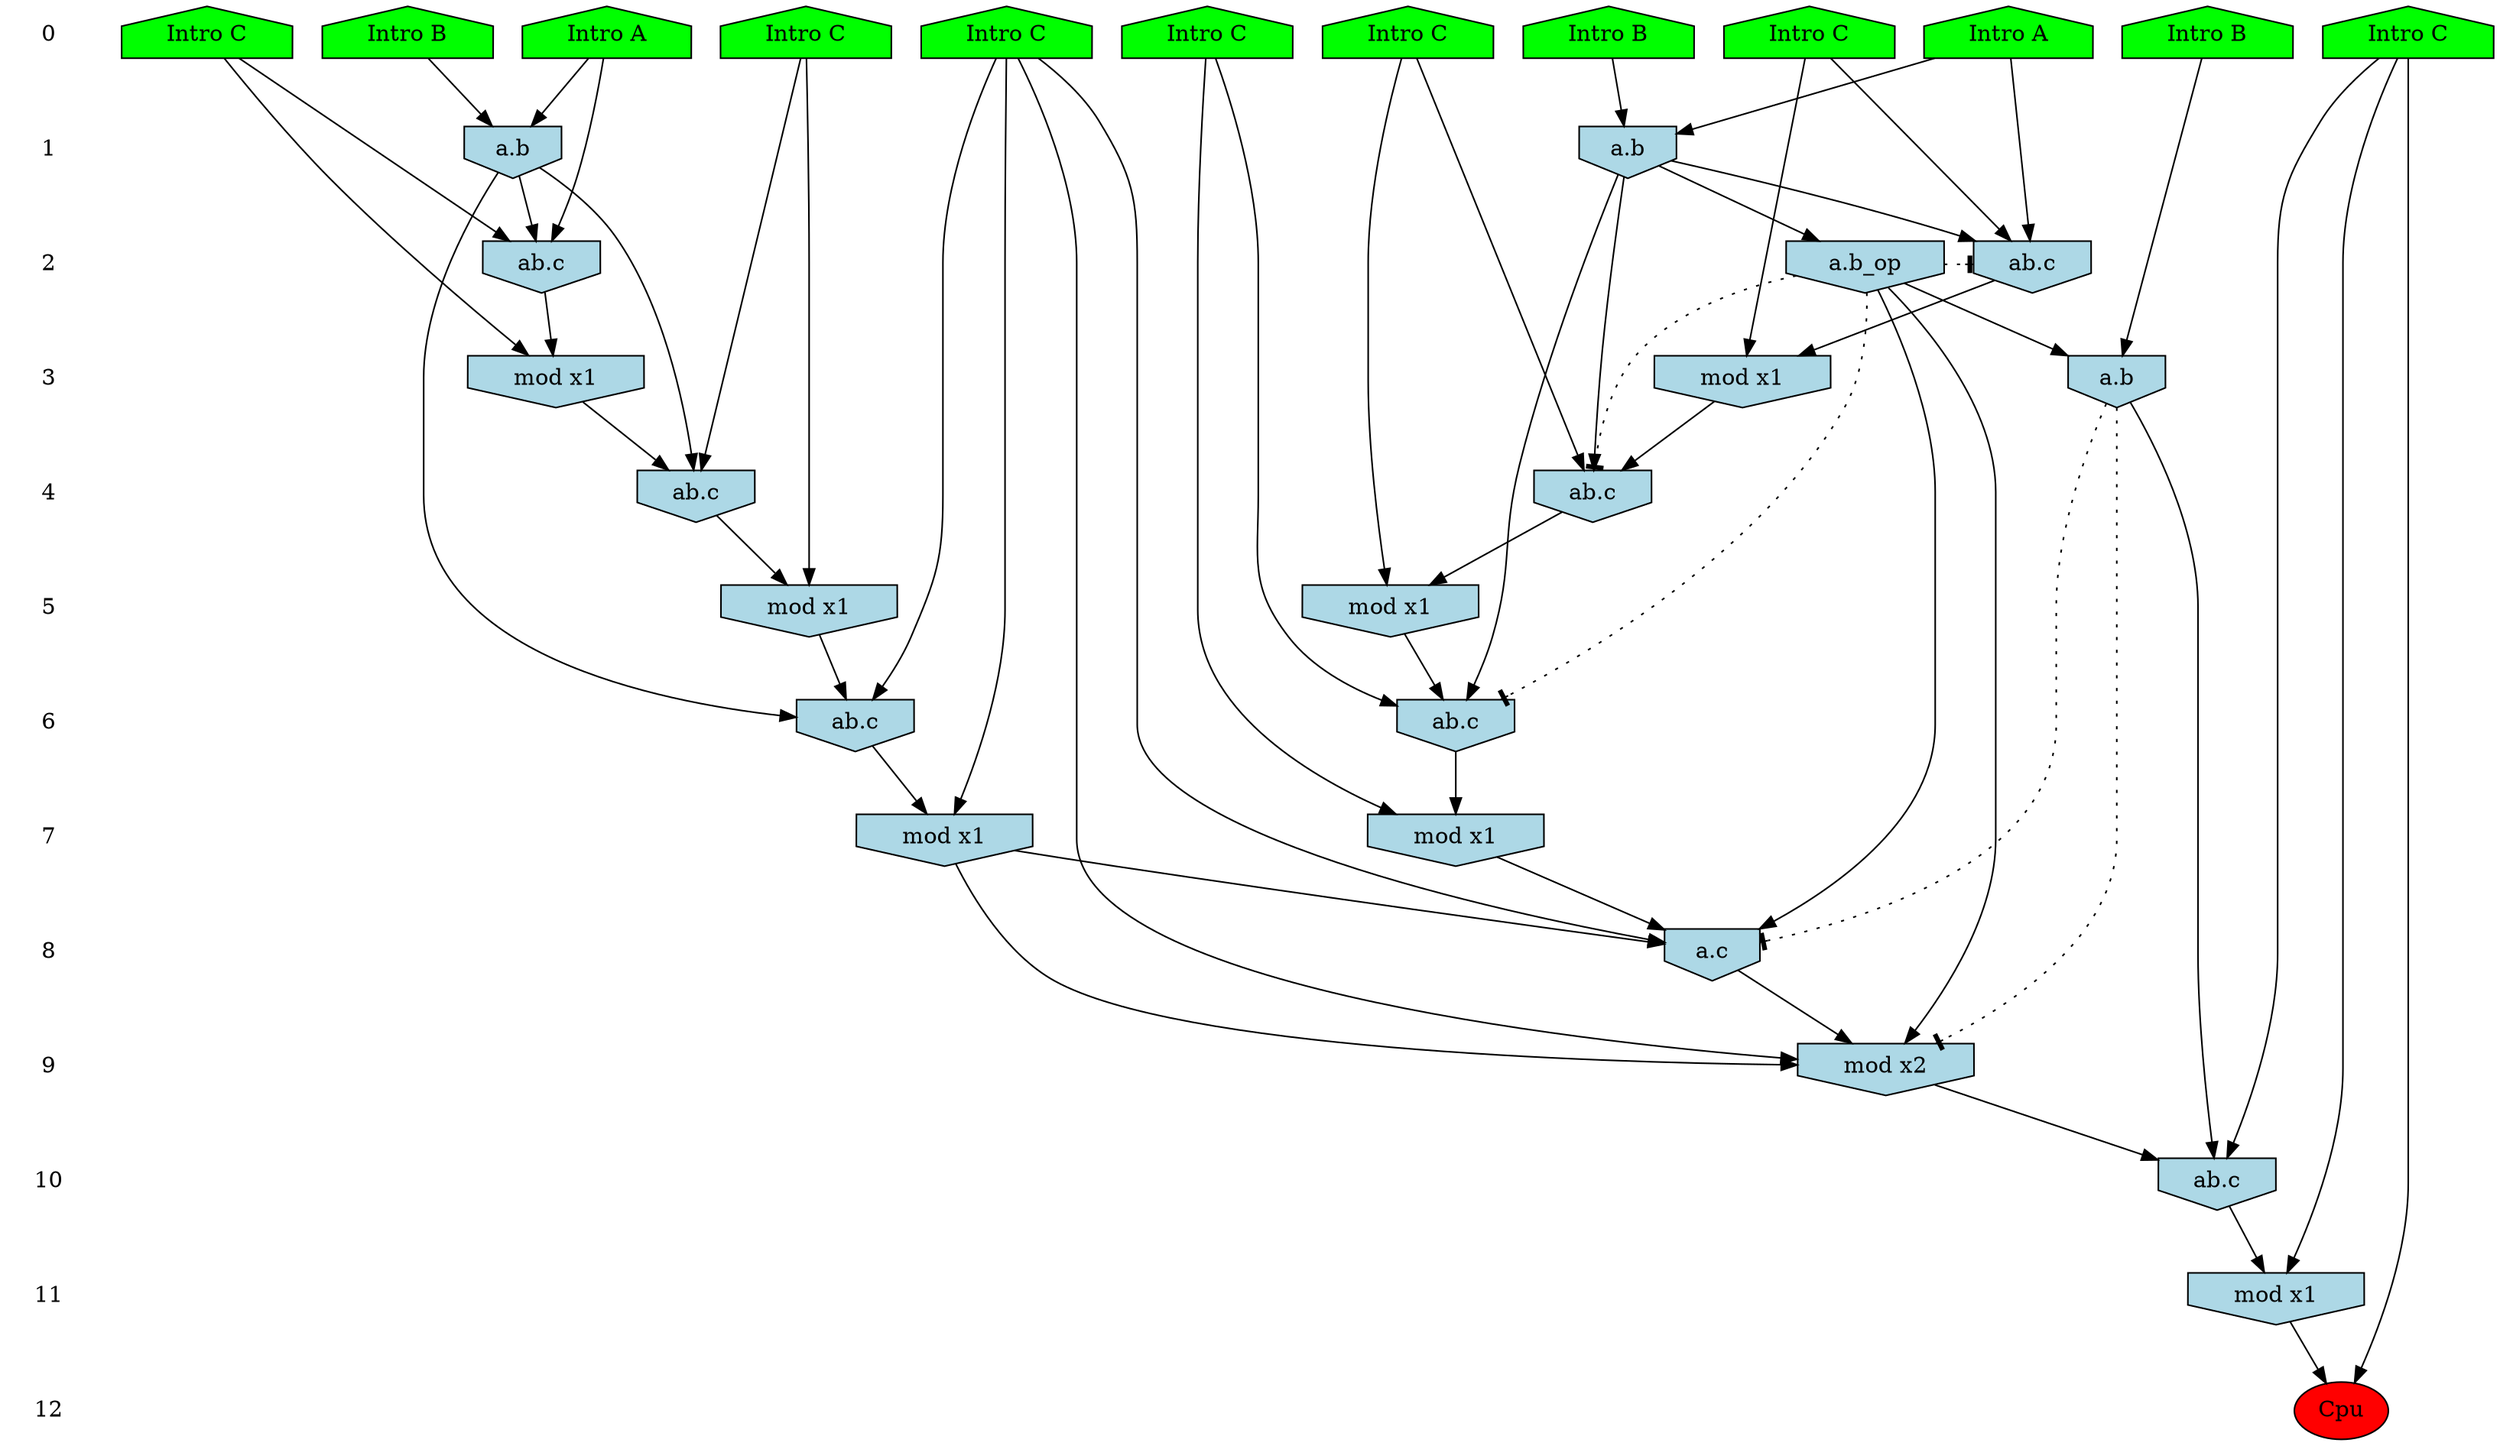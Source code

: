 /* Compression of 1 causal flows obtained in average at 1.670738E+01 t.u */
/* Compressed causal flows were: [2881] */
digraph G{
 ranksep=.5 ; 
{ rank = same ; "0" [shape=plaintext] ; node_1 [label ="Intro B", shape=house, style=filled, fillcolor=green] ;
node_2 [label ="Intro A", shape=house, style=filled, fillcolor=green] ;
node_3 [label ="Intro B", shape=house, style=filled, fillcolor=green] ;
node_4 [label ="Intro A", shape=house, style=filled, fillcolor=green] ;
node_5 [label ="Intro B", shape=house, style=filled, fillcolor=green] ;
node_6 [label ="Intro C", shape=house, style=filled, fillcolor=green] ;
node_7 [label ="Intro C", shape=house, style=filled, fillcolor=green] ;
node_8 [label ="Intro C", shape=house, style=filled, fillcolor=green] ;
node_9 [label ="Intro C", shape=house, style=filled, fillcolor=green] ;
node_10 [label ="Intro C", shape=house, style=filled, fillcolor=green] ;
node_11 [label ="Intro C", shape=house, style=filled, fillcolor=green] ;
node_12 [label ="Intro C", shape=house, style=filled, fillcolor=green] ;
}
{ rank = same ; "1" [shape=plaintext] ; node_13 [label="a.b", shape=invhouse, style=filled, fillcolor = lightblue] ;
node_15 [label="a.b", shape=invhouse, style=filled, fillcolor = lightblue] ;
}
{ rank = same ; "2" [shape=plaintext] ; node_14 [label="ab.c", shape=invhouse, style=filled, fillcolor = lightblue] ;
node_16 [label="ab.c", shape=invhouse, style=filled, fillcolor = lightblue] ;
node_27 [label="a.b_op", shape=invhouse, style=filled, fillcolor = lightblue] ;
}
{ rank = same ; "3" [shape=plaintext] ; node_17 [label="mod x1", shape=invhouse, style=filled, fillcolor = lightblue] ;
node_22 [label="mod x1", shape=invhouse, style=filled, fillcolor = lightblue] ;
node_30 [label="a.b", shape=invhouse, style=filled, fillcolor = lightblue] ;
}
{ rank = same ; "4" [shape=plaintext] ; node_18 [label="ab.c", shape=invhouse, style=filled, fillcolor = lightblue] ;
node_23 [label="ab.c", shape=invhouse, style=filled, fillcolor = lightblue] ;
}
{ rank = same ; "5" [shape=plaintext] ; node_19 [label="mod x1", shape=invhouse, style=filled, fillcolor = lightblue] ;
node_24 [label="mod x1", shape=invhouse, style=filled, fillcolor = lightblue] ;
}
{ rank = same ; "6" [shape=plaintext] ; node_20 [label="ab.c", shape=invhouse, style=filled, fillcolor = lightblue] ;
node_25 [label="ab.c", shape=invhouse, style=filled, fillcolor = lightblue] ;
}
{ rank = same ; "7" [shape=plaintext] ; node_21 [label="mod x1", shape=invhouse, style=filled, fillcolor = lightblue] ;
node_26 [label="mod x1", shape=invhouse, style=filled, fillcolor = lightblue] ;
}
{ rank = same ; "8" [shape=plaintext] ; node_28 [label="a.c", shape=invhouse, style=filled, fillcolor = lightblue] ;
}
{ rank = same ; "9" [shape=plaintext] ; node_29 [label="mod x2", shape=invhouse, style=filled, fillcolor = lightblue] ;
}
{ rank = same ; "10" [shape=plaintext] ; node_31 [label="ab.c", shape=invhouse, style=filled, fillcolor = lightblue] ;
}
{ rank = same ; "11" [shape=plaintext] ; node_32 [label="mod x1", shape=invhouse, style=filled, fillcolor = lightblue] ;
}
{ rank = same ; "12" [shape=plaintext] ; node_33 [label ="Cpu", style=filled, fillcolor=red] ;
}
"0" -> "1" [style="invis"]; 
"1" -> "2" [style="invis"]; 
"2" -> "3" [style="invis"]; 
"3" -> "4" [style="invis"]; 
"4" -> "5" [style="invis"]; 
"5" -> "6" [style="invis"]; 
"6" -> "7" [style="invis"]; 
"7" -> "8" [style="invis"]; 
"8" -> "9" [style="invis"]; 
"9" -> "10" [style="invis"]; 
"10" -> "11" [style="invis"]; 
"11" -> "12" [style="invis"]; 
node_2 -> node_13
node_3 -> node_13
node_2 -> node_14
node_6 -> node_14
node_13 -> node_14
node_4 -> node_15
node_5 -> node_15
node_4 -> node_16
node_10 -> node_16
node_15 -> node_16
node_10 -> node_17
node_16 -> node_17
node_11 -> node_18
node_15 -> node_18
node_17 -> node_18
node_11 -> node_19
node_18 -> node_19
node_8 -> node_20
node_15 -> node_20
node_19 -> node_20
node_8 -> node_21
node_20 -> node_21
node_6 -> node_22
node_14 -> node_22
node_12 -> node_23
node_13 -> node_23
node_22 -> node_23
node_12 -> node_24
node_23 -> node_24
node_9 -> node_25
node_13 -> node_25
node_24 -> node_25
node_9 -> node_26
node_25 -> node_26
node_13 -> node_27
node_8 -> node_28
node_21 -> node_28
node_26 -> node_28
node_27 -> node_28
node_8 -> node_29
node_21 -> node_29
node_27 -> node_29
node_28 -> node_29
node_1 -> node_30
node_27 -> node_30
node_7 -> node_31
node_29 -> node_31
node_30 -> node_31
node_7 -> node_32
node_31 -> node_32
node_7 -> node_33
node_32 -> node_33
node_27 -> node_25 [style=dotted, arrowhead = tee] 
node_27 -> node_23 [style=dotted, arrowhead = tee] 
node_27 -> node_14 [style=dotted, arrowhead = tee] 
node_30 -> node_29 [style=dotted, arrowhead = tee] 
node_30 -> node_28 [style=dotted, arrowhead = tee] 
}
/*
 Dot generation time: 0.000153
*/